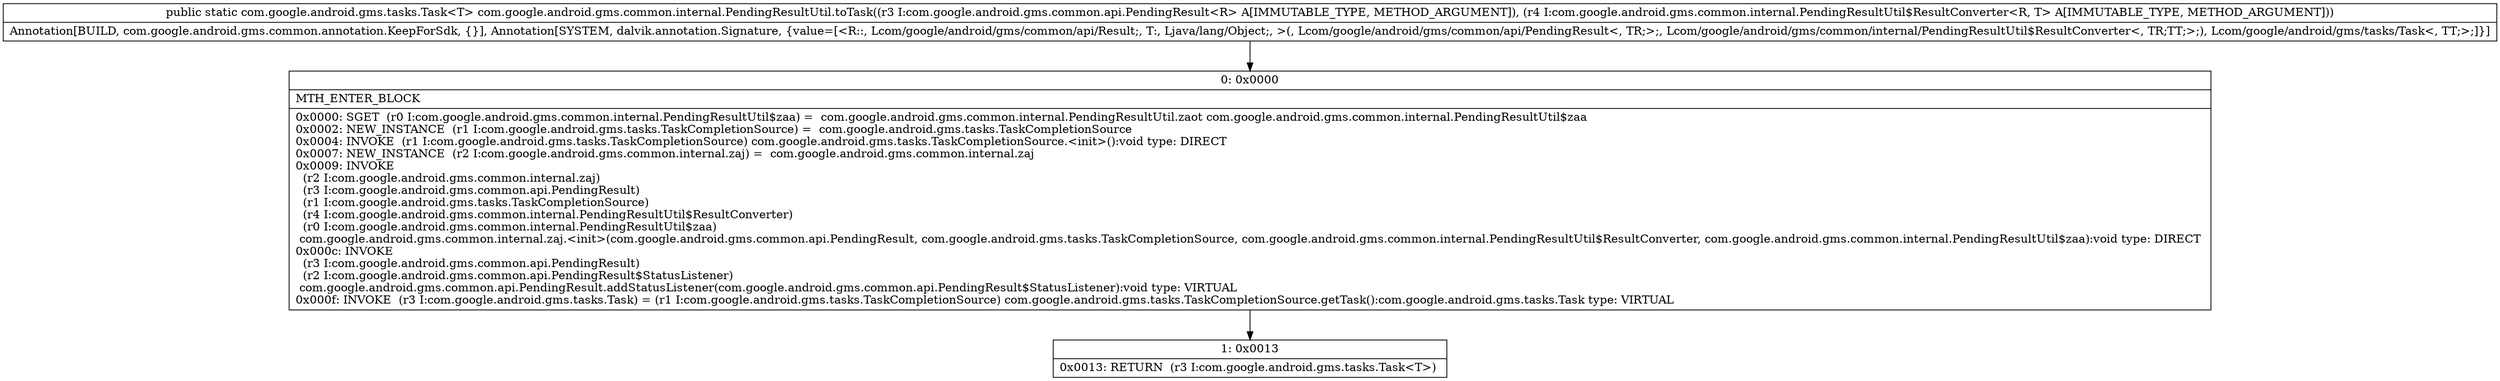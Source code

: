 digraph "CFG forcom.google.android.gms.common.internal.PendingResultUtil.toTask(Lcom\/google\/android\/gms\/common\/api\/PendingResult;Lcom\/google\/android\/gms\/common\/internal\/PendingResultUtil$ResultConverter;)Lcom\/google\/android\/gms\/tasks\/Task;" {
Node_0 [shape=record,label="{0\:\ 0x0000|MTH_ENTER_BLOCK\l|0x0000: SGET  (r0 I:com.google.android.gms.common.internal.PendingResultUtil$zaa) =  com.google.android.gms.common.internal.PendingResultUtil.zaot com.google.android.gms.common.internal.PendingResultUtil$zaa \l0x0002: NEW_INSTANCE  (r1 I:com.google.android.gms.tasks.TaskCompletionSource) =  com.google.android.gms.tasks.TaskCompletionSource \l0x0004: INVOKE  (r1 I:com.google.android.gms.tasks.TaskCompletionSource) com.google.android.gms.tasks.TaskCompletionSource.\<init\>():void type: DIRECT \l0x0007: NEW_INSTANCE  (r2 I:com.google.android.gms.common.internal.zaj) =  com.google.android.gms.common.internal.zaj \l0x0009: INVOKE  \l  (r2 I:com.google.android.gms.common.internal.zaj)\l  (r3 I:com.google.android.gms.common.api.PendingResult)\l  (r1 I:com.google.android.gms.tasks.TaskCompletionSource)\l  (r4 I:com.google.android.gms.common.internal.PendingResultUtil$ResultConverter)\l  (r0 I:com.google.android.gms.common.internal.PendingResultUtil$zaa)\l com.google.android.gms.common.internal.zaj.\<init\>(com.google.android.gms.common.api.PendingResult, com.google.android.gms.tasks.TaskCompletionSource, com.google.android.gms.common.internal.PendingResultUtil$ResultConverter, com.google.android.gms.common.internal.PendingResultUtil$zaa):void type: DIRECT \l0x000c: INVOKE  \l  (r3 I:com.google.android.gms.common.api.PendingResult)\l  (r2 I:com.google.android.gms.common.api.PendingResult$StatusListener)\l com.google.android.gms.common.api.PendingResult.addStatusListener(com.google.android.gms.common.api.PendingResult$StatusListener):void type: VIRTUAL \l0x000f: INVOKE  (r3 I:com.google.android.gms.tasks.Task) = (r1 I:com.google.android.gms.tasks.TaskCompletionSource) com.google.android.gms.tasks.TaskCompletionSource.getTask():com.google.android.gms.tasks.Task type: VIRTUAL \l}"];
Node_1 [shape=record,label="{1\:\ 0x0013|0x0013: RETURN  (r3 I:com.google.android.gms.tasks.Task\<T\>) \l}"];
MethodNode[shape=record,label="{public static com.google.android.gms.tasks.Task\<T\> com.google.android.gms.common.internal.PendingResultUtil.toTask((r3 I:com.google.android.gms.common.api.PendingResult\<R\> A[IMMUTABLE_TYPE, METHOD_ARGUMENT]), (r4 I:com.google.android.gms.common.internal.PendingResultUtil$ResultConverter\<R, T\> A[IMMUTABLE_TYPE, METHOD_ARGUMENT]))  | Annotation[BUILD, com.google.android.gms.common.annotation.KeepForSdk, \{\}], Annotation[SYSTEM, dalvik.annotation.Signature, \{value=[\<R::, Lcom\/google\/android\/gms\/common\/api\/Result;, T:, Ljava\/lang\/Object;, \>(, Lcom\/google\/android\/gms\/common\/api\/PendingResult\<, TR;\>;, Lcom\/google\/android\/gms\/common\/internal\/PendingResultUtil$ResultConverter\<, TR;TT;\>;), Lcom\/google\/android\/gms\/tasks\/Task\<, TT;\>;]\}]\l}"];
MethodNode -> Node_0;
Node_0 -> Node_1;
}

